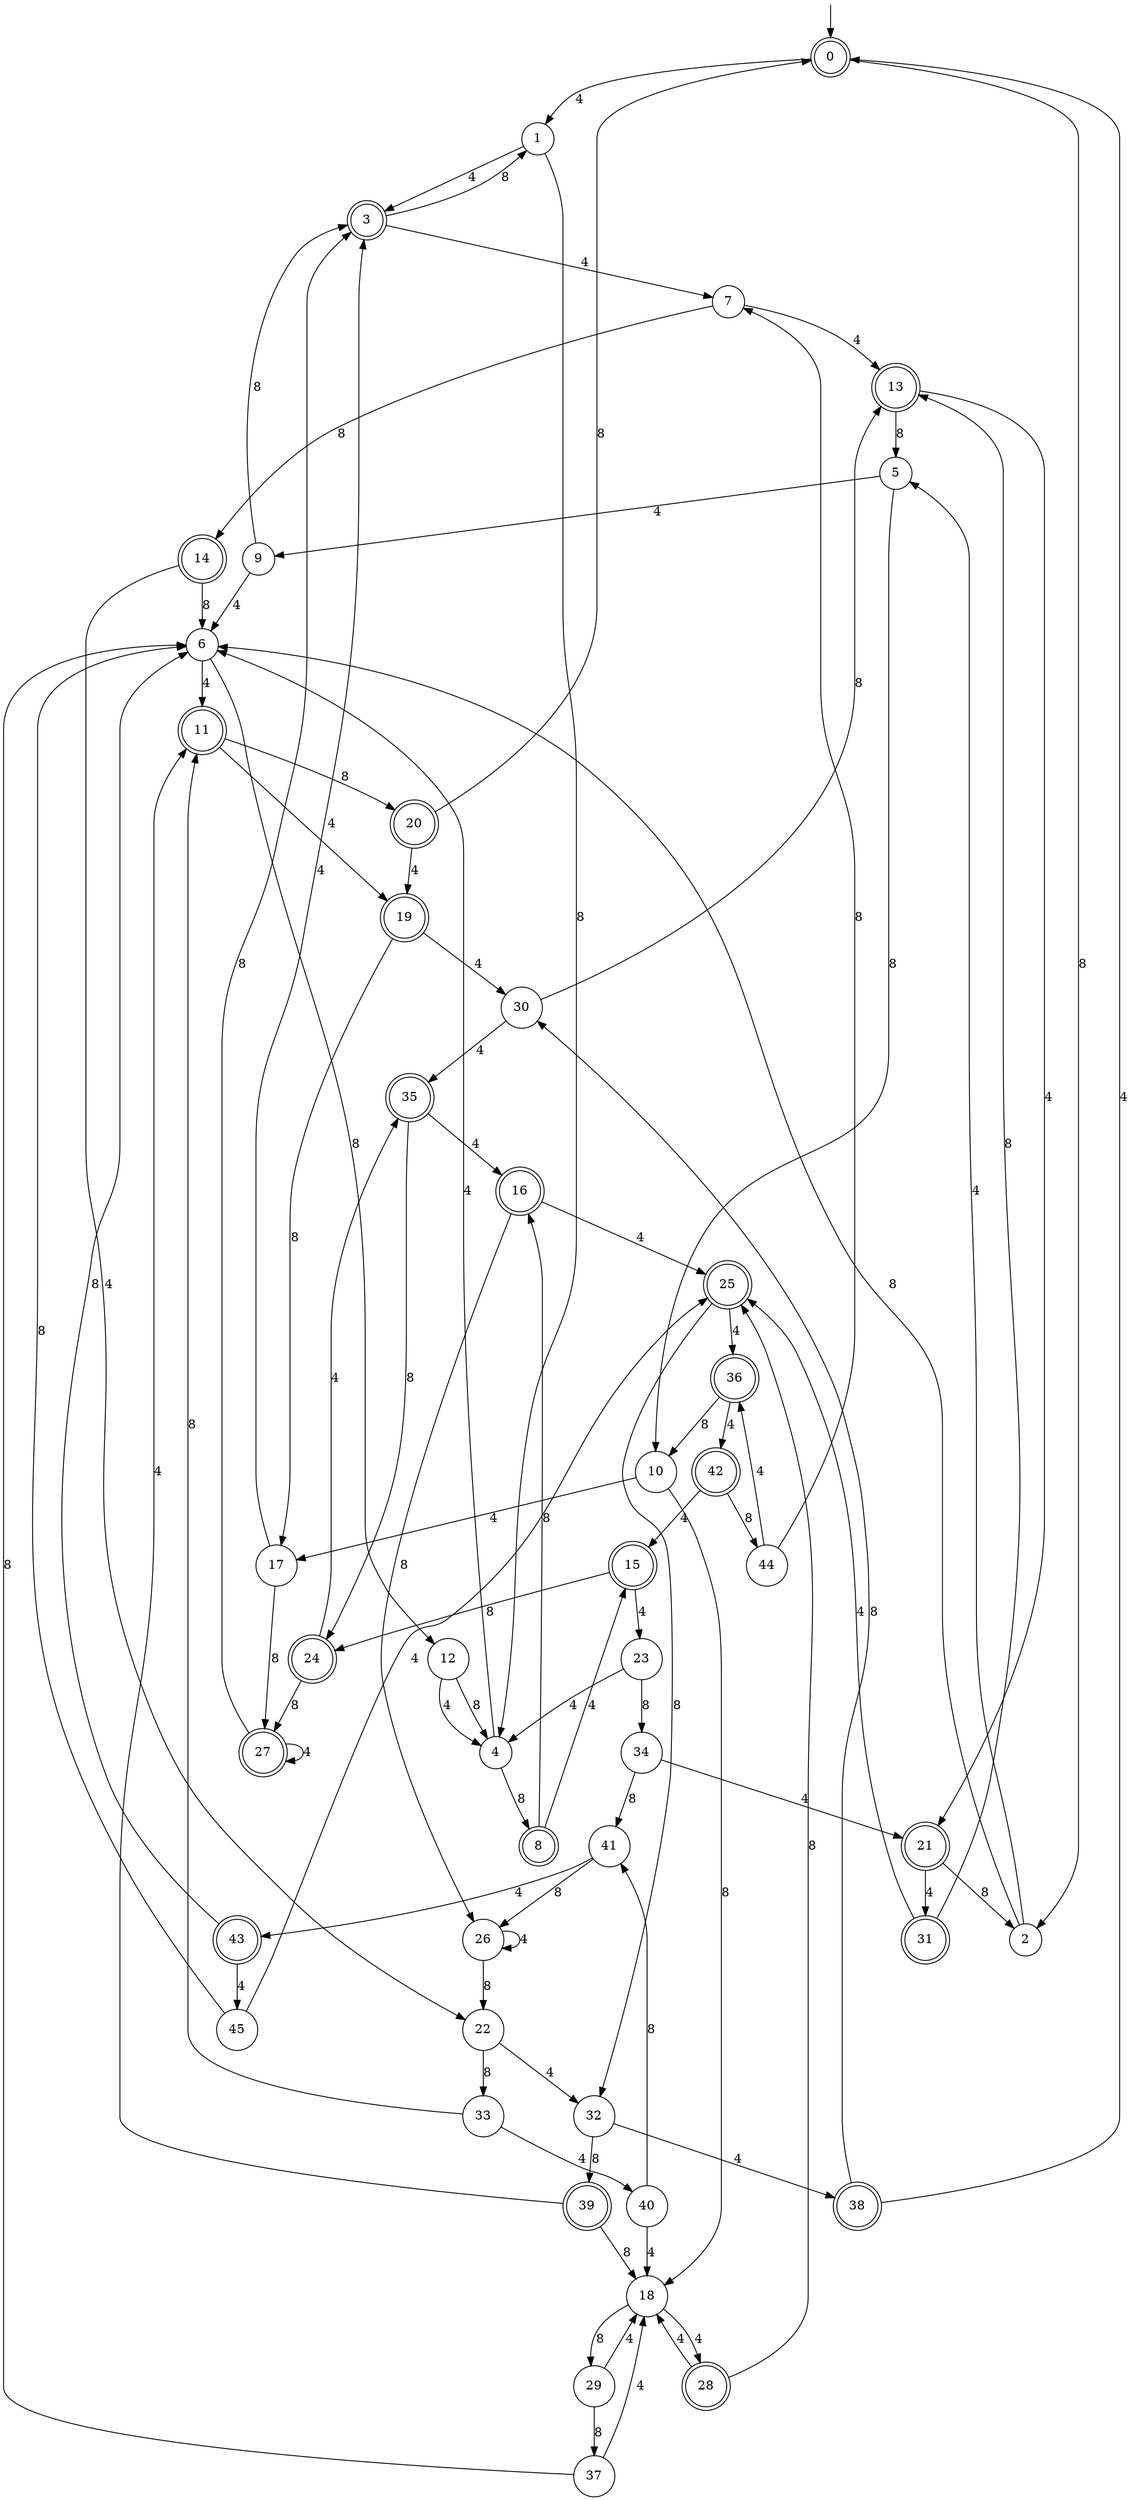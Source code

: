 digraph g {

	s0 [shape="doublecircle" label="0"];
	s1 [shape="circle" label="1"];
	s2 [shape="circle" label="2"];
	s3 [shape="doublecircle" label="3"];
	s4 [shape="circle" label="4"];
	s5 [shape="circle" label="5"];
	s6 [shape="circle" label="6"];
	s7 [shape="circle" label="7"];
	s8 [shape="doublecircle" label="8"];
	s9 [shape="circle" label="9"];
	s10 [shape="circle" label="10"];
	s11 [shape="doublecircle" label="11"];
	s12 [shape="circle" label="12"];
	s13 [shape="doublecircle" label="13"];
	s14 [shape="doublecircle" label="14"];
	s15 [shape="doublecircle" label="15"];
	s16 [shape="doublecircle" label="16"];
	s17 [shape="circle" label="17"];
	s18 [shape="circle" label="18"];
	s19 [shape="doublecircle" label="19"];
	s20 [shape="doublecircle" label="20"];
	s21 [shape="doublecircle" label="21"];
	s22 [shape="circle" label="22"];
	s23 [shape="circle" label="23"];
	s24 [shape="doublecircle" label="24"];
	s25 [shape="doublecircle" label="25"];
	s26 [shape="circle" label="26"];
	s27 [shape="doublecircle" label="27"];
	s28 [shape="doublecircle" label="28"];
	s29 [shape="circle" label="29"];
	s30 [shape="circle" label="30"];
	s31 [shape="doublecircle" label="31"];
	s32 [shape="circle" label="32"];
	s33 [shape="circle" label="33"];
	s34 [shape="circle" label="34"];
	s35 [shape="doublecircle" label="35"];
	s36 [shape="doublecircle" label="36"];
	s37 [shape="circle" label="37"];
	s38 [shape="doublecircle" label="38"];
	s39 [shape="doublecircle" label="39"];
	s40 [shape="circle" label="40"];
	s41 [shape="circle" label="41"];
	s42 [shape="doublecircle" label="42"];
	s43 [shape="doublecircle" label="43"];
	s44 [shape="circle" label="44"];
	s45 [shape="circle" label="45"];
	s0 -> s1 [label="4"];
	s0 -> s2 [label="8"];
	s1 -> s3 [label="4"];
	s1 -> s4 [label="8"];
	s2 -> s5 [label="4"];
	s2 -> s6 [label="8"];
	s3 -> s7 [label="4"];
	s3 -> s1 [label="8"];
	s4 -> s6 [label="4"];
	s4 -> s8 [label="8"];
	s5 -> s9 [label="4"];
	s5 -> s10 [label="8"];
	s6 -> s11 [label="4"];
	s6 -> s12 [label="8"];
	s7 -> s13 [label="4"];
	s7 -> s14 [label="8"];
	s8 -> s15 [label="4"];
	s8 -> s16 [label="8"];
	s9 -> s6 [label="4"];
	s9 -> s3 [label="8"];
	s10 -> s17 [label="4"];
	s10 -> s18 [label="8"];
	s11 -> s19 [label="4"];
	s11 -> s20 [label="8"];
	s12 -> s4 [label="4"];
	s12 -> s4 [label="8"];
	s13 -> s21 [label="4"];
	s13 -> s5 [label="8"];
	s14 -> s22 [label="4"];
	s14 -> s6 [label="8"];
	s15 -> s23 [label="4"];
	s15 -> s24 [label="8"];
	s16 -> s25 [label="4"];
	s16 -> s26 [label="8"];
	s17 -> s3 [label="4"];
	s17 -> s27 [label="8"];
	s18 -> s28 [label="4"];
	s18 -> s29 [label="8"];
	s19 -> s30 [label="4"];
	s19 -> s17 [label="8"];
	s20 -> s19 [label="4"];
	s20 -> s0 [label="8"];
	s21 -> s31 [label="4"];
	s21 -> s2 [label="8"];
	s22 -> s32 [label="4"];
	s22 -> s33 [label="8"];
	s23 -> s4 [label="4"];
	s23 -> s34 [label="8"];
	s24 -> s35 [label="4"];
	s24 -> s27 [label="8"];
	s25 -> s36 [label="4"];
	s25 -> s32 [label="8"];
	s26 -> s26 [label="4"];
	s26 -> s22 [label="8"];
	s27 -> s27 [label="4"];
	s27 -> s3 [label="8"];
	s28 -> s18 [label="4"];
	s28 -> s25 [label="8"];
	s29 -> s18 [label="4"];
	s29 -> s37 [label="8"];
	s30 -> s35 [label="4"];
	s30 -> s13 [label="8"];
	s31 -> s25 [label="4"];
	s31 -> s13 [label="8"];
	s32 -> s38 [label="4"];
	s32 -> s39 [label="8"];
	s33 -> s40 [label="4"];
	s33 -> s11 [label="8"];
	s34 -> s21 [label="4"];
	s34 -> s41 [label="8"];
	s35 -> s16 [label="4"];
	s35 -> s24 [label="8"];
	s36 -> s42 [label="4"];
	s36 -> s10 [label="8"];
	s37 -> s18 [label="4"];
	s37 -> s6 [label="8"];
	s38 -> s0 [label="4"];
	s38 -> s30 [label="8"];
	s39 -> s11 [label="4"];
	s39 -> s18 [label="8"];
	s40 -> s18 [label="4"];
	s40 -> s41 [label="8"];
	s41 -> s43 [label="4"];
	s41 -> s26 [label="8"];
	s42 -> s15 [label="4"];
	s42 -> s44 [label="8"];
	s43 -> s45 [label="4"];
	s43 -> s6 [label="8"];
	s44 -> s36 [label="4"];
	s44 -> s7 [label="8"];
	s45 -> s25 [label="4"];
	s45 -> s6 [label="8"];

__start0 [label="" shape="none" width="0" height="0"];
__start0 -> s0;

}
